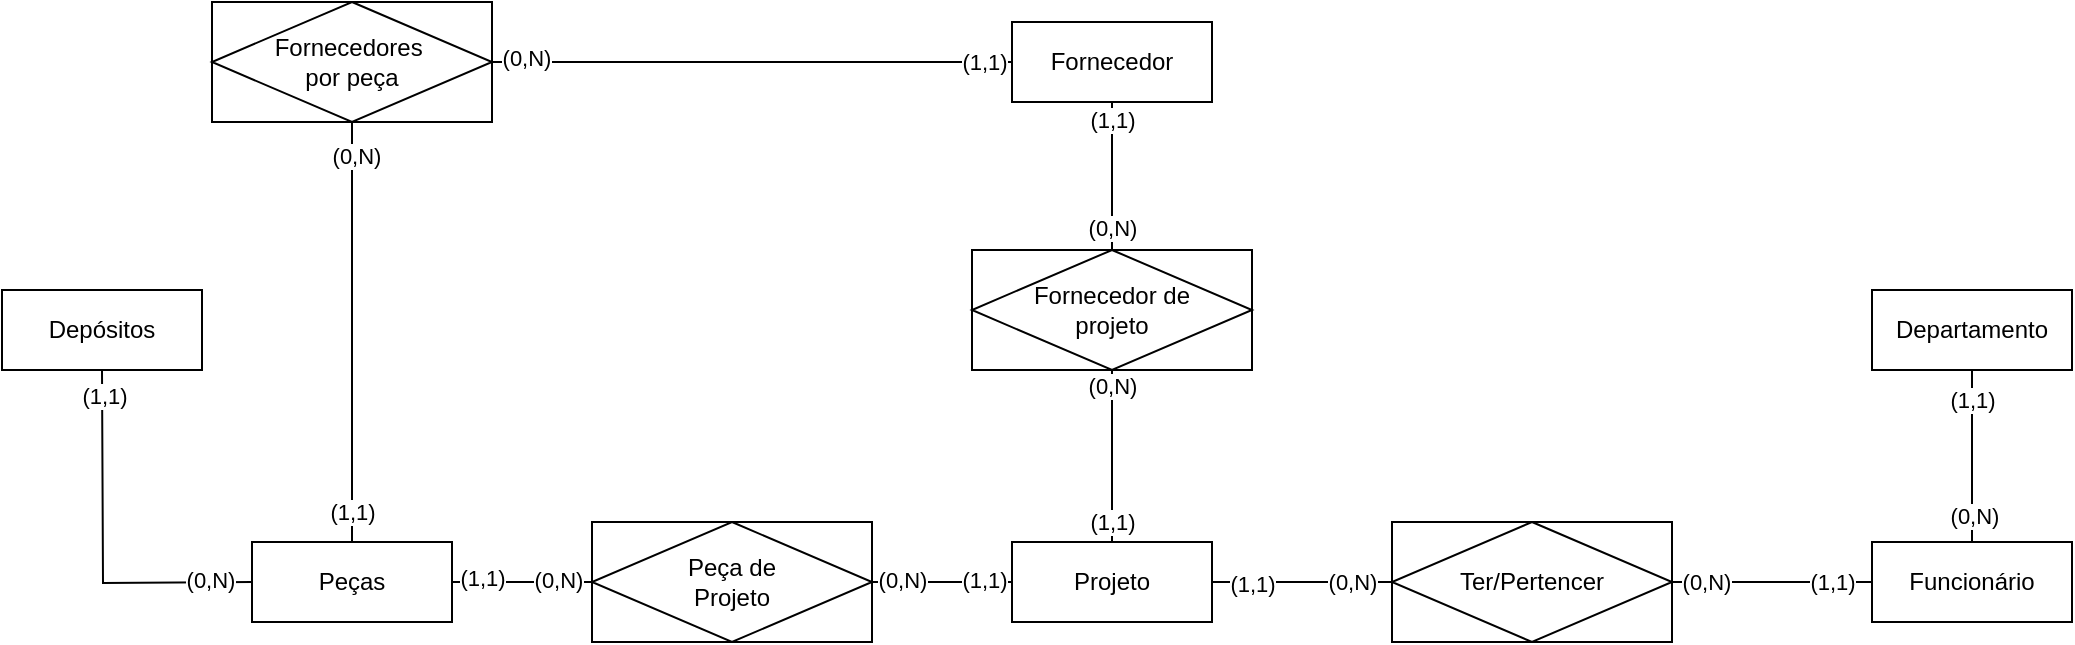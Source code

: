 <mxfile version="15.5.6" type="github">
  <diagram id="LrHRVttqDQ-K4NAFH6lR" name="Page-1">
    <mxGraphModel dx="868" dy="496" grid="1" gridSize="10" guides="1" tooltips="1" connect="1" arrows="1" fold="1" page="1" pageScale="1" pageWidth="1169" pageHeight="827" math="0" shadow="0">
      <root>
        <mxCell id="0" />
        <mxCell id="1" parent="0" />
        <mxCell id="0iNWYEbnOwwHhJDFPIUG-52" style="edgeStyle=orthogonalEdgeStyle;rounded=0;orthogonalLoop=1;jettySize=auto;html=1;exitX=0;exitY=0.5;exitDx=0;exitDy=0;entryX=0.5;entryY=1;entryDx=0;entryDy=0;endArrow=none;endFill=0;" parent="1" edge="1">
          <mxGeometry relative="1" as="geometry">
            <mxPoint x="165" y="550" as="sourcePoint" />
            <mxPoint x="90" y="444" as="targetPoint" />
          </mxGeometry>
        </mxCell>
        <mxCell id="0iNWYEbnOwwHhJDFPIUG-53" value="(0,N)" style="edgeLabel;html=1;align=center;verticalAlign=middle;resizable=0;points=[];" parent="0iNWYEbnOwwHhJDFPIUG-52" vertex="1" connectable="0">
          <mxGeometry x="-0.765" y="-1" relative="1" as="geometry">
            <mxPoint as="offset" />
          </mxGeometry>
        </mxCell>
        <mxCell id="0iNWYEbnOwwHhJDFPIUG-55" value="(1,1)" style="edgeLabel;html=1;align=center;verticalAlign=middle;resizable=0;points=[];" parent="0iNWYEbnOwwHhJDFPIUG-52" vertex="1" connectable="0">
          <mxGeometry x="0.854" y="-1" relative="1" as="geometry">
            <mxPoint as="offset" />
          </mxGeometry>
        </mxCell>
        <mxCell id="0iNWYEbnOwwHhJDFPIUG-6" value="Peças" style="whiteSpace=wrap;html=1;align=center;" parent="1" vertex="1">
          <mxGeometry x="165" y="530" width="100" height="40" as="geometry" />
        </mxCell>
        <mxCell id="0iNWYEbnOwwHhJDFPIUG-7" value="Depósitos" style="whiteSpace=wrap;html=1;align=center;" parent="1" vertex="1">
          <mxGeometry x="40" y="404" width="100" height="40" as="geometry" />
        </mxCell>
        <mxCell id="0iNWYEbnOwwHhJDFPIUG-14" style="edgeStyle=orthogonalEdgeStyle;rounded=0;orthogonalLoop=1;jettySize=auto;html=1;exitX=0.5;exitY=0;exitDx=0;exitDy=0;entryX=0.5;entryY=1;entryDx=0;entryDy=0;endArrow=none;endFill=0;" parent="1" source="0iNWYEbnOwwHhJDFPIUG-8" target="0iNWYEbnOwwHhJDFPIUG-10" edge="1">
          <mxGeometry relative="1" as="geometry" />
        </mxCell>
        <mxCell id="0iNWYEbnOwwHhJDFPIUG-15" value="(1,1)" style="edgeLabel;html=1;align=center;verticalAlign=middle;resizable=0;points=[];" parent="0iNWYEbnOwwHhJDFPIUG-14" vertex="1" connectable="0">
          <mxGeometry x="0.651" relative="1" as="geometry">
            <mxPoint as="offset" />
          </mxGeometry>
        </mxCell>
        <mxCell id="0iNWYEbnOwwHhJDFPIUG-16" value="(0,N)" style="edgeLabel;html=1;align=center;verticalAlign=middle;resizable=0;points=[];" parent="0iNWYEbnOwwHhJDFPIUG-14" vertex="1" connectable="0">
          <mxGeometry x="-0.691" y="-1" relative="1" as="geometry">
            <mxPoint as="offset" />
          </mxGeometry>
        </mxCell>
        <mxCell id="0iNWYEbnOwwHhJDFPIUG-8" value="Funcionário" style="whiteSpace=wrap;html=1;align=center;" parent="1" vertex="1">
          <mxGeometry x="975" y="530" width="100" height="40" as="geometry" />
        </mxCell>
        <mxCell id="0iNWYEbnOwwHhJDFPIUG-37" style="edgeStyle=orthogonalEdgeStyle;rounded=0;orthogonalLoop=1;jettySize=auto;html=1;exitX=0;exitY=0.5;exitDx=0;exitDy=0;entryX=1;entryY=0.5;entryDx=0;entryDy=0;endArrow=none;endFill=0;" parent="1" source="0iNWYEbnOwwHhJDFPIUG-9" target="0iNWYEbnOwwHhJDFPIUG-36" edge="1">
          <mxGeometry relative="1" as="geometry" />
        </mxCell>
        <mxCell id="0iNWYEbnOwwHhJDFPIUG-39" value="(1,1)" style="edgeLabel;html=1;align=center;verticalAlign=middle;resizable=0;points=[];" parent="0iNWYEbnOwwHhJDFPIUG-37" vertex="1" connectable="0">
          <mxGeometry x="-0.744" y="2" relative="1" as="geometry">
            <mxPoint x="-5" y="-3" as="offset" />
          </mxGeometry>
        </mxCell>
        <mxCell id="0iNWYEbnOwwHhJDFPIUG-40" value="(0,N)" style="edgeLabel;html=1;align=center;verticalAlign=middle;resizable=0;points=[];" parent="0iNWYEbnOwwHhJDFPIUG-37" vertex="1" connectable="0">
          <mxGeometry x="0.807" relative="1" as="geometry">
            <mxPoint x="8" y="-1" as="offset" />
          </mxGeometry>
        </mxCell>
        <mxCell id="0iNWYEbnOwwHhJDFPIUG-9" value="Projeto&lt;span style=&quot;color: rgba(0 , 0 , 0 , 0) ; font-family: monospace ; font-size: 0px&quot;&gt;%3CmxGraphModel%3E%3Croot%3E%3CmxCell%20id%3D%220%22%2F%3E%3CmxCell%20id%3D%221%22%20parent%3D%220%22%2F%3E%3CmxCell%20id%3D%222%22%20value%3D%22Fornecedor%22%20style%3D%22whiteSpace%3Dwrap%3Bhtml%3D1%3Balign%3Dcenter%3B%22%20vertex%3D%221%22%20parent%3D%221%22%3E%3CmxGeometry%20x%3D%22470%22%20y%3D%22160%22%20width%3D%22100%22%20height%3D%2240%22%20as%3D%22geometry%22%2F%3E%3C%2FmxCell%3E%3C%2Froot%3E%3C%2FmxGraphModel%3E&lt;/span&gt;" style="whiteSpace=wrap;html=1;align=center;" parent="1" vertex="1">
          <mxGeometry x="545" y="530" width="100" height="40" as="geometry" />
        </mxCell>
        <mxCell id="0iNWYEbnOwwHhJDFPIUG-10" value="Departamento" style="whiteSpace=wrap;html=1;align=center;" parent="1" vertex="1">
          <mxGeometry x="975" y="404" width="100" height="40" as="geometry" />
        </mxCell>
        <mxCell id="0iNWYEbnOwwHhJDFPIUG-28" style="edgeStyle=orthogonalEdgeStyle;rounded=0;orthogonalLoop=1;jettySize=auto;html=1;exitX=0.5;exitY=1;exitDx=0;exitDy=0;entryX=0.5;entryY=0;entryDx=0;entryDy=0;endArrow=none;endFill=0;" parent="1" source="0iNWYEbnOwwHhJDFPIUG-11" target="0iNWYEbnOwwHhJDFPIUG-27" edge="1">
          <mxGeometry relative="1" as="geometry" />
        </mxCell>
        <mxCell id="0iNWYEbnOwwHhJDFPIUG-30" value="(0,N)" style="edgeLabel;html=1;align=center;verticalAlign=middle;resizable=0;points=[];" parent="0iNWYEbnOwwHhJDFPIUG-28" vertex="1" connectable="0">
          <mxGeometry x="0.698" y="-1" relative="1" as="geometry">
            <mxPoint x="1" as="offset" />
          </mxGeometry>
        </mxCell>
        <mxCell id="0iNWYEbnOwwHhJDFPIUG-31" value="(1,1)" style="edgeLabel;html=1;align=center;verticalAlign=middle;resizable=0;points=[];" parent="0iNWYEbnOwwHhJDFPIUG-28" vertex="1" connectable="0">
          <mxGeometry x="-0.774" y="3" relative="1" as="geometry">
            <mxPoint x="-3" as="offset" />
          </mxGeometry>
        </mxCell>
        <mxCell id="0iNWYEbnOwwHhJDFPIUG-11" value="Fornecedor" style="whiteSpace=wrap;html=1;align=center;" parent="1" vertex="1">
          <mxGeometry x="545" y="270" width="100" height="40" as="geometry" />
        </mxCell>
        <mxCell id="0iNWYEbnOwwHhJDFPIUG-23" style="edgeStyle=orthogonalEdgeStyle;rounded=0;orthogonalLoop=1;jettySize=auto;html=1;exitX=0;exitY=0.5;exitDx=0;exitDy=0;entryX=1;entryY=0.5;entryDx=0;entryDy=0;endArrow=none;endFill=0;" parent="1" source="0iNWYEbnOwwHhJDFPIUG-19" target="0iNWYEbnOwwHhJDFPIUG-9" edge="1">
          <mxGeometry relative="1" as="geometry" />
        </mxCell>
        <mxCell id="0iNWYEbnOwwHhJDFPIUG-24" value="(1,1)" style="edgeLabel;html=1;align=center;verticalAlign=middle;resizable=0;points=[];" parent="0iNWYEbnOwwHhJDFPIUG-23" vertex="1" connectable="0">
          <mxGeometry x="0.733" y="1" relative="1" as="geometry">
            <mxPoint x="8" as="offset" />
          </mxGeometry>
        </mxCell>
        <mxCell id="0iNWYEbnOwwHhJDFPIUG-25" value="(0,N)" style="edgeLabel;html=1;align=center;verticalAlign=middle;resizable=0;points=[];" parent="0iNWYEbnOwwHhJDFPIUG-23" vertex="1" connectable="0">
          <mxGeometry x="-0.733" relative="1" as="geometry">
            <mxPoint x="-8" as="offset" />
          </mxGeometry>
        </mxCell>
        <mxCell id="0iNWYEbnOwwHhJDFPIUG-19" value="Ter/Pertencer" style="shape=associativeEntity;whiteSpace=wrap;html=1;align=center;" parent="1" vertex="1">
          <mxGeometry x="735" y="520" width="140" height="60" as="geometry" />
        </mxCell>
        <mxCell id="0iNWYEbnOwwHhJDFPIUG-20" value="" style="edgeStyle=orthogonalEdgeStyle;rounded=0;orthogonalLoop=1;jettySize=auto;html=1;exitX=0;exitY=0.5;exitDx=0;exitDy=0;endArrow=none;endFill=0;" parent="1" source="0iNWYEbnOwwHhJDFPIUG-8" target="0iNWYEbnOwwHhJDFPIUG-19" edge="1">
          <mxGeometry relative="1" as="geometry">
            <mxPoint x="955" y="550" as="sourcePoint" />
            <mxPoint x="725" y="550" as="targetPoint" />
            <Array as="points">
              <mxPoint x="955" y="550" />
              <mxPoint x="955" y="550" />
            </Array>
          </mxGeometry>
        </mxCell>
        <mxCell id="0iNWYEbnOwwHhJDFPIUG-22" value="(0,N)" style="edgeLabel;html=1;align=center;verticalAlign=middle;resizable=0;points=[];" parent="0iNWYEbnOwwHhJDFPIUG-20" vertex="1" connectable="0">
          <mxGeometry x="0.76" relative="1" as="geometry">
            <mxPoint x="5" as="offset" />
          </mxGeometry>
        </mxCell>
        <mxCell id="0iNWYEbnOwwHhJDFPIUG-26" value="(1,1)" style="edgeLabel;html=1;align=center;verticalAlign=middle;resizable=0;points=[];" parent="0iNWYEbnOwwHhJDFPIUG-20" vertex="1" connectable="0">
          <mxGeometry x="-0.76" y="-3" relative="1" as="geometry">
            <mxPoint x="-8" y="3" as="offset" />
          </mxGeometry>
        </mxCell>
        <mxCell id="0iNWYEbnOwwHhJDFPIUG-29" style="edgeStyle=orthogonalEdgeStyle;rounded=0;orthogonalLoop=1;jettySize=auto;html=1;exitX=0.5;exitY=1;exitDx=0;exitDy=0;entryX=0.5;entryY=0;entryDx=0;entryDy=0;endArrow=none;endFill=0;" parent="1" source="0iNWYEbnOwwHhJDFPIUG-27" target="0iNWYEbnOwwHhJDFPIUG-9" edge="1">
          <mxGeometry relative="1" as="geometry" />
        </mxCell>
        <mxCell id="0iNWYEbnOwwHhJDFPIUG-32" value="(0,N)" style="edgeLabel;html=1;align=center;verticalAlign=middle;resizable=0;points=[];" parent="0iNWYEbnOwwHhJDFPIUG-29" vertex="1" connectable="0">
          <mxGeometry x="-0.811" y="-1" relative="1" as="geometry">
            <mxPoint x="1" as="offset" />
          </mxGeometry>
        </mxCell>
        <mxCell id="0iNWYEbnOwwHhJDFPIUG-33" value="(1,1)" style="edgeLabel;html=1;align=center;verticalAlign=middle;resizable=0;points=[];" parent="0iNWYEbnOwwHhJDFPIUG-29" vertex="1" connectable="0">
          <mxGeometry x="0.761" y="1" relative="1" as="geometry">
            <mxPoint x="-1" as="offset" />
          </mxGeometry>
        </mxCell>
        <mxCell id="0iNWYEbnOwwHhJDFPIUG-27" value="Fornecedor de &lt;br&gt;projeto" style="shape=associativeEntity;whiteSpace=wrap;html=1;align=center;" parent="1" vertex="1">
          <mxGeometry x="525" y="384" width="140" height="60" as="geometry" />
        </mxCell>
        <mxCell id="0iNWYEbnOwwHhJDFPIUG-38" style="edgeStyle=orthogonalEdgeStyle;rounded=0;orthogonalLoop=1;jettySize=auto;html=1;exitX=0;exitY=0.5;exitDx=0;exitDy=0;entryX=1;entryY=0.5;entryDx=0;entryDy=0;endArrow=none;endFill=0;" parent="1" source="0iNWYEbnOwwHhJDFPIUG-36" target="0iNWYEbnOwwHhJDFPIUG-6" edge="1">
          <mxGeometry relative="1" as="geometry" />
        </mxCell>
        <mxCell id="0iNWYEbnOwwHhJDFPIUG-41" value="(0,N)" style="edgeLabel;html=1;align=center;verticalAlign=middle;resizable=0;points=[];" parent="0iNWYEbnOwwHhJDFPIUG-38" vertex="1" connectable="0">
          <mxGeometry x="-0.69" y="-1" relative="1" as="geometry">
            <mxPoint x="-6" as="offset" />
          </mxGeometry>
        </mxCell>
        <mxCell id="0iNWYEbnOwwHhJDFPIUG-42" value="(1,1)" style="edgeLabel;html=1;align=center;verticalAlign=middle;resizable=0;points=[];" parent="0iNWYEbnOwwHhJDFPIUG-38" vertex="1" connectable="0">
          <mxGeometry x="0.725" y="-2" relative="1" as="geometry">
            <mxPoint x="5" as="offset" />
          </mxGeometry>
        </mxCell>
        <mxCell id="0iNWYEbnOwwHhJDFPIUG-36" value="Peça de&lt;br&gt;Projeto" style="shape=associativeEntity;whiteSpace=wrap;html=1;align=center;" parent="1" vertex="1">
          <mxGeometry x="335" y="520" width="140" height="60" as="geometry" />
        </mxCell>
        <mxCell id="0iNWYEbnOwwHhJDFPIUG-46" style="edgeStyle=orthogonalEdgeStyle;rounded=0;orthogonalLoop=1;jettySize=auto;html=1;exitX=1;exitY=0.5;exitDx=0;exitDy=0;entryX=0;entryY=0.5;entryDx=0;entryDy=0;endArrow=none;endFill=0;" parent="1" source="0iNWYEbnOwwHhJDFPIUG-44" target="0iNWYEbnOwwHhJDFPIUG-11" edge="1">
          <mxGeometry relative="1" as="geometry" />
        </mxCell>
        <mxCell id="0iNWYEbnOwwHhJDFPIUG-49" value="(0,N)" style="edgeLabel;html=1;align=center;verticalAlign=middle;resizable=0;points=[];" parent="0iNWYEbnOwwHhJDFPIUG-46" vertex="1" connectable="0">
          <mxGeometry x="-0.874" y="2" relative="1" as="geometry">
            <mxPoint as="offset" />
          </mxGeometry>
        </mxCell>
        <mxCell id="0iNWYEbnOwwHhJDFPIUG-50" value="(1,1)" style="edgeLabel;html=1;align=center;verticalAlign=middle;resizable=0;points=[];" parent="0iNWYEbnOwwHhJDFPIUG-46" vertex="1" connectable="0">
          <mxGeometry x="0.89" relative="1" as="geometry">
            <mxPoint as="offset" />
          </mxGeometry>
        </mxCell>
        <mxCell id="0iNWYEbnOwwHhJDFPIUG-47" style="edgeStyle=orthogonalEdgeStyle;rounded=0;orthogonalLoop=1;jettySize=auto;html=1;exitX=0.5;exitY=1;exitDx=0;exitDy=0;endArrow=none;endFill=0;" parent="1" source="0iNWYEbnOwwHhJDFPIUG-44" target="0iNWYEbnOwwHhJDFPIUG-6" edge="1">
          <mxGeometry relative="1" as="geometry" />
        </mxCell>
        <mxCell id="0iNWYEbnOwwHhJDFPIUG-48" value="(0,N)" style="edgeLabel;html=1;align=center;verticalAlign=middle;resizable=0;points=[];" parent="0iNWYEbnOwwHhJDFPIUG-47" vertex="1" connectable="0">
          <mxGeometry x="-0.836" y="2" relative="1" as="geometry">
            <mxPoint as="offset" />
          </mxGeometry>
        </mxCell>
        <mxCell id="0iNWYEbnOwwHhJDFPIUG-51" value="(1,1)" style="edgeLabel;html=1;align=center;verticalAlign=middle;resizable=0;points=[];" parent="0iNWYEbnOwwHhJDFPIUG-47" vertex="1" connectable="0">
          <mxGeometry x="0.856" y="-2" relative="1" as="geometry">
            <mxPoint x="2" as="offset" />
          </mxGeometry>
        </mxCell>
        <mxCell id="0iNWYEbnOwwHhJDFPIUG-44" value="Fornecedores&amp;nbsp;&lt;br&gt;por peça" style="shape=associativeEntity;whiteSpace=wrap;html=1;align=center;" parent="1" vertex="1">
          <mxGeometry x="145" y="260" width="140" height="60" as="geometry" />
        </mxCell>
      </root>
    </mxGraphModel>
  </diagram>
</mxfile>
